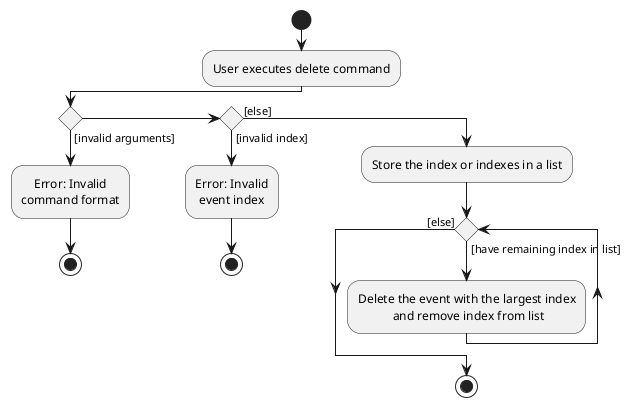 @startuml
skinparam defaultTextAlignment center
start
:User executes delete command;

'Since the beta syntax does not support placing the condition outside the
'diamond we place it as the true branch instead.

if () then ([invalid arguments])
    :Error: Invalid
    command format;
stop
else if () then ([invalid index])
    :Error: Invalid
    event index;
stop
else ([else])
    :Store the index or indexes in a list;
while () is ([have remaining index in list])
    :Delete the event with the largest index
     and remove index from list;
endwhile ([else])
stop
@enduml

